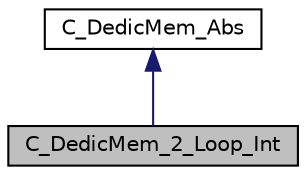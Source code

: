 digraph "C_DedicMem_2_Loop_Int"
{
  edge [fontname="Helvetica",fontsize="10",labelfontname="Helvetica",labelfontsize="10"];
  node [fontname="Helvetica",fontsize="10",shape=record];
  Node1 [label="C_DedicMem_2_Loop_Int",height=0.2,width=0.4,color="black", fillcolor="grey75", style="filled" fontcolor="black"];
  Node2 -> Node1 [dir="back",color="midnightblue",fontsize="10",style="solid"];
  Node2 [label="C_DedicMem_Abs",height=0.2,width=0.4,color="black", fillcolor="white", style="filled",URL="$class_c___dedic_mem___abs.html"];
}
